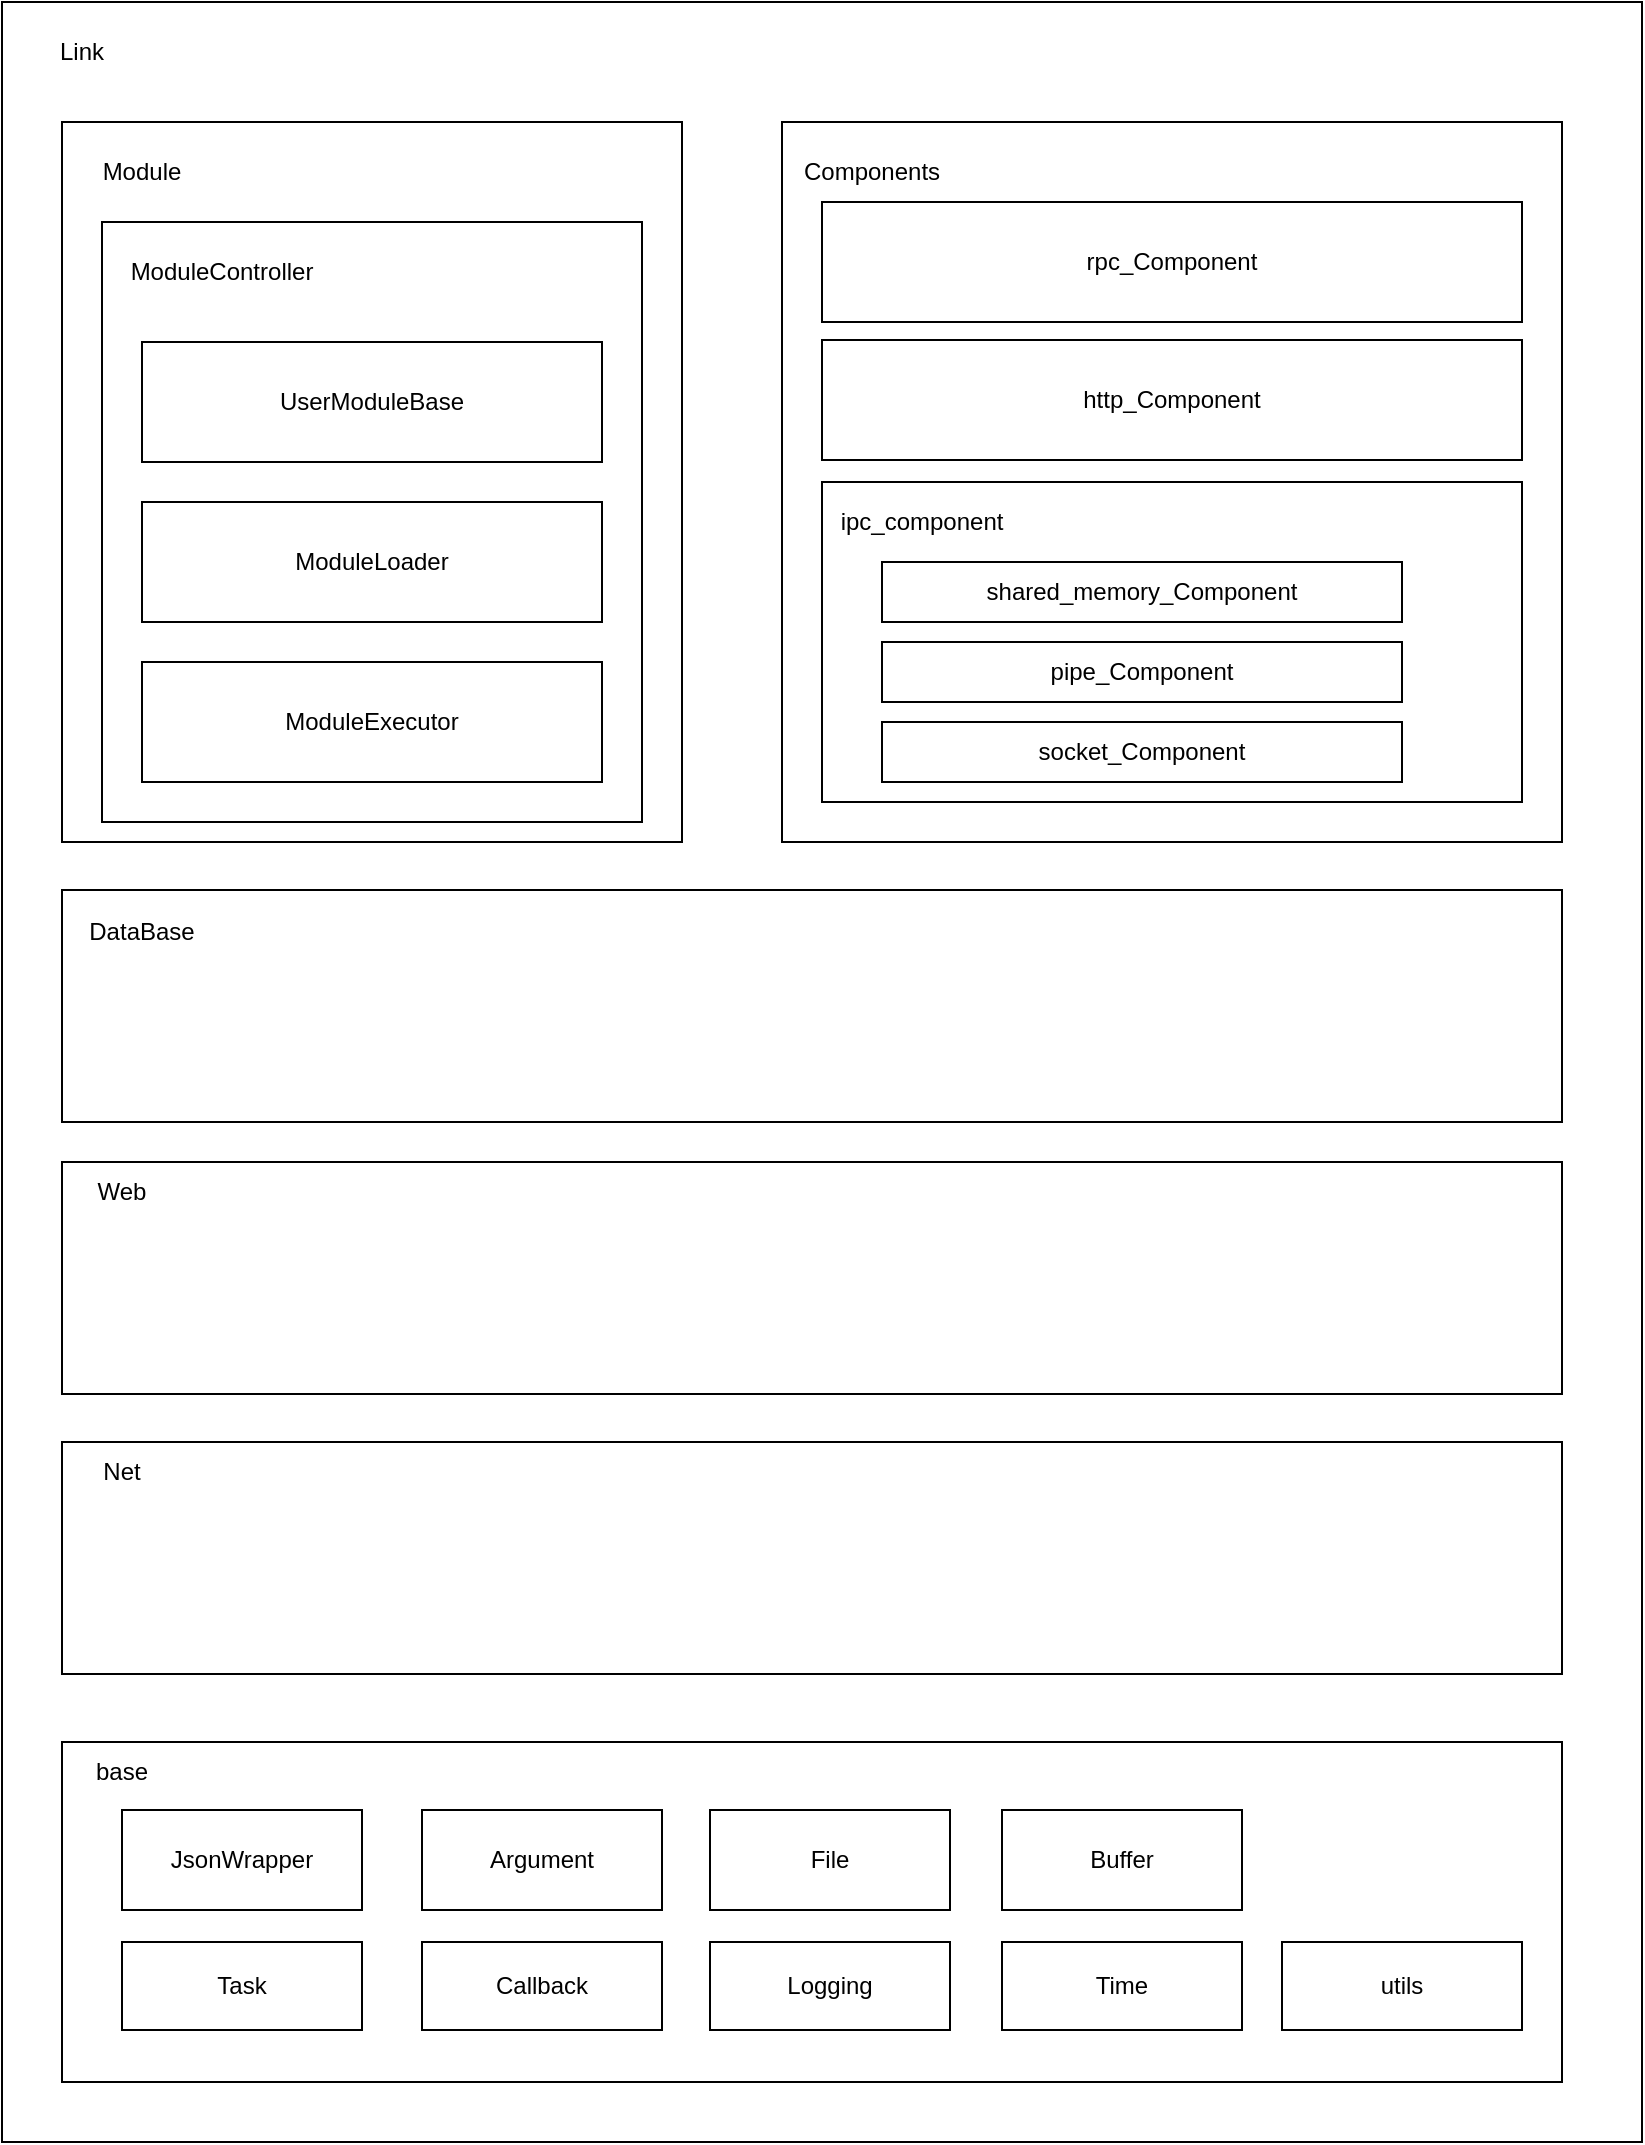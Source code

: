 <mxfile>
    <diagram id="LgyVy9p5riFPf54SSGml" name="architecture">
        <mxGraphModel dx="1458" dy="987" grid="1" gridSize="10" guides="1" tooltips="1" connect="1" arrows="1" fold="1" page="1" pageScale="1" pageWidth="827" pageHeight="1169" math="0" shadow="0">
            <root>
                <mxCell id="0"/>
                <mxCell id="1" parent="0"/>
                <mxCell id="10" value="" style="rounded=0;whiteSpace=wrap;html=1;" parent="1" vertex="1">
                    <mxGeometry x="40" y="30" width="820" height="1070" as="geometry"/>
                </mxCell>
                <mxCell id="11" value="Link" style="text;html=1;strokeColor=none;fillColor=none;align=center;verticalAlign=middle;whiteSpace=wrap;rounded=0;" parent="1" vertex="1">
                    <mxGeometry x="50" y="40" width="60" height="30" as="geometry"/>
                </mxCell>
                <mxCell id="12" value="" style="rounded=0;whiteSpace=wrap;html=1;" parent="1" vertex="1">
                    <mxGeometry x="70" y="90" width="310" height="360" as="geometry"/>
                </mxCell>
                <mxCell id="13" value="Module" style="text;html=1;strokeColor=none;fillColor=none;align=center;verticalAlign=middle;whiteSpace=wrap;rounded=0;" parent="1" vertex="1">
                    <mxGeometry x="80" y="100" width="60" height="30" as="geometry"/>
                </mxCell>
                <mxCell id="14" value="" style="rounded=0;whiteSpace=wrap;html=1;" parent="1" vertex="1">
                    <mxGeometry x="90" y="140" width="270" height="300" as="geometry"/>
                </mxCell>
                <mxCell id="17" value="ModuleController" style="text;html=1;strokeColor=none;fillColor=none;align=center;verticalAlign=middle;whiteSpace=wrap;rounded=0;" parent="1" vertex="1">
                    <mxGeometry x="120" y="150" width="60" height="30" as="geometry"/>
                </mxCell>
                <mxCell id="18" value="ModuleExecutor" style="rounded=0;whiteSpace=wrap;html=1;" parent="1" vertex="1">
                    <mxGeometry x="110" y="360" width="230" height="60" as="geometry"/>
                </mxCell>
                <mxCell id="19" value="ModuleLoader" style="rounded=0;whiteSpace=wrap;html=1;" parent="1" vertex="1">
                    <mxGeometry x="110" y="280" width="230" height="60" as="geometry"/>
                </mxCell>
                <mxCell id="20" value="UserModuleBase" style="rounded=0;whiteSpace=wrap;html=1;" parent="1" vertex="1">
                    <mxGeometry x="110" y="200" width="230" height="60" as="geometry"/>
                </mxCell>
                <mxCell id="21" value="" style="rounded=0;whiteSpace=wrap;html=1;" parent="1" vertex="1">
                    <mxGeometry x="430" y="90" width="390" height="360" as="geometry"/>
                </mxCell>
                <mxCell id="22" value="Components" style="text;html=1;strokeColor=none;fillColor=none;align=center;verticalAlign=middle;whiteSpace=wrap;rounded=0;" parent="1" vertex="1">
                    <mxGeometry x="445" y="100" width="60" height="30" as="geometry"/>
                </mxCell>
                <mxCell id="23" value="" style="rounded=0;whiteSpace=wrap;html=1;" parent="1" vertex="1">
                    <mxGeometry x="450" y="270" width="350" height="160" as="geometry"/>
                </mxCell>
                <mxCell id="24" value="rpc_Component" style="rounded=0;whiteSpace=wrap;html=1;" parent="1" vertex="1">
                    <mxGeometry x="450" y="130" width="350" height="60" as="geometry"/>
                </mxCell>
                <mxCell id="25" value="http_Component" style="rounded=0;whiteSpace=wrap;html=1;" parent="1" vertex="1">
                    <mxGeometry x="450" y="199" width="350" height="60" as="geometry"/>
                </mxCell>
                <mxCell id="27" value="shared_memory_Component" style="rounded=0;whiteSpace=wrap;html=1;" parent="1" vertex="1">
                    <mxGeometry x="480" y="310" width="260" height="30" as="geometry"/>
                </mxCell>
                <mxCell id="28" value="ipc_component" style="text;html=1;strokeColor=none;fillColor=none;align=center;verticalAlign=middle;whiteSpace=wrap;rounded=0;" parent="1" vertex="1">
                    <mxGeometry x="470" y="275" width="60" height="30" as="geometry"/>
                </mxCell>
                <mxCell id="29" value="pipe_Component" style="rounded=0;whiteSpace=wrap;html=1;" parent="1" vertex="1">
                    <mxGeometry x="480" y="350" width="260" height="30" as="geometry"/>
                </mxCell>
                <mxCell id="30" value="" style="rounded=0;whiteSpace=wrap;html=1;" parent="1" vertex="1">
                    <mxGeometry x="70" y="900" width="750" height="170" as="geometry"/>
                </mxCell>
                <mxCell id="31" value="base" style="text;html=1;strokeColor=none;fillColor=none;align=center;verticalAlign=middle;whiteSpace=wrap;rounded=0;" parent="1" vertex="1">
                    <mxGeometry x="70" y="900" width="60" height="30" as="geometry"/>
                </mxCell>
                <mxCell id="32" value="Task" style="rounded=0;whiteSpace=wrap;html=1;" parent="1" vertex="1">
                    <mxGeometry x="100" y="1000" width="120" height="44" as="geometry"/>
                </mxCell>
                <mxCell id="33" value="JsonWrapper" style="rounded=0;whiteSpace=wrap;html=1;" parent="1" vertex="1">
                    <mxGeometry x="100" y="934" width="120" height="50" as="geometry"/>
                </mxCell>
                <mxCell id="34" value="Callback" style="rounded=0;whiteSpace=wrap;html=1;" parent="1" vertex="1">
                    <mxGeometry x="250" y="1000" width="120" height="44" as="geometry"/>
                </mxCell>
                <mxCell id="35" value="Logging" style="rounded=0;whiteSpace=wrap;html=1;" parent="1" vertex="1">
                    <mxGeometry x="394" y="1000" width="120" height="44" as="geometry"/>
                </mxCell>
                <mxCell id="36" value="Time" style="rounded=0;whiteSpace=wrap;html=1;" parent="1" vertex="1">
                    <mxGeometry x="540" y="1000" width="120" height="44" as="geometry"/>
                </mxCell>
                <mxCell id="37" value="utils" style="rounded=0;whiteSpace=wrap;html=1;" parent="1" vertex="1">
                    <mxGeometry x="680" y="1000" width="120" height="44" as="geometry"/>
                </mxCell>
                <mxCell id="38" value="Argument" style="rounded=0;whiteSpace=wrap;html=1;" parent="1" vertex="1">
                    <mxGeometry x="250" y="934" width="120" height="50" as="geometry"/>
                </mxCell>
                <mxCell id="40" value="File" style="rounded=0;whiteSpace=wrap;html=1;" parent="1" vertex="1">
                    <mxGeometry x="394" y="934" width="120" height="50" as="geometry"/>
                </mxCell>
                <mxCell id="41" value="" style="rounded=0;whiteSpace=wrap;html=1;" parent="1" vertex="1">
                    <mxGeometry x="70" y="474" width="750" height="116" as="geometry"/>
                </mxCell>
                <mxCell id="42" value="DataBase" style="text;html=1;strokeColor=none;fillColor=none;align=center;verticalAlign=middle;whiteSpace=wrap;rounded=0;" parent="1" vertex="1">
                    <mxGeometry x="80" y="480" width="60" height="30" as="geometry"/>
                </mxCell>
                <mxCell id="43" value="" style="rounded=0;whiteSpace=wrap;html=1;" parent="1" vertex="1">
                    <mxGeometry x="70" y="610" width="750" height="116" as="geometry"/>
                </mxCell>
                <mxCell id="44" value="Web" style="text;html=1;strokeColor=none;fillColor=none;align=center;verticalAlign=middle;whiteSpace=wrap;rounded=0;" parent="1" vertex="1">
                    <mxGeometry x="70" y="610" width="60" height="30" as="geometry"/>
                </mxCell>
                <mxCell id="45" value="" style="rounded=0;whiteSpace=wrap;html=1;" parent="1" vertex="1">
                    <mxGeometry x="70" y="750" width="750" height="116" as="geometry"/>
                </mxCell>
                <mxCell id="46" value="Net" style="text;html=1;strokeColor=none;fillColor=none;align=center;verticalAlign=middle;whiteSpace=wrap;rounded=0;" parent="1" vertex="1">
                    <mxGeometry x="70" y="750" width="60" height="30" as="geometry"/>
                </mxCell>
                <mxCell id="47" value="Buffer" style="rounded=0;whiteSpace=wrap;html=1;" parent="1" vertex="1">
                    <mxGeometry x="540" y="934" width="120" height="50" as="geometry"/>
                </mxCell>
                <mxCell id="51" value="socket_Component" style="rounded=0;whiteSpace=wrap;html=1;" parent="1" vertex="1">
                    <mxGeometry x="480" y="390" width="260" height="30" as="geometry"/>
                </mxCell>
            </root>
        </mxGraphModel>
    </diagram>
    <diagram id="JJT3adKmF4t2psf9ml5j" name="module">
        <mxGraphModel grid="1" gridSize="10" guides="1" tooltips="1" connect="1" arrows="1" page="1" fold="1" pageScale="1" pageWidth="827" pageHeight="1169" math="0" shadow="0">
            <root>
                <mxCell id="XbeN9in1GbnzsduU7_B5-0"/>
                <mxCell id="XbeN9in1GbnzsduU7_B5-1" parent="XbeN9in1GbnzsduU7_B5-0"/>
                <mxCell id="PYL3zdBYoN4RNc0O12sH-3" value="" style="rounded=0;whiteSpace=wrap;html=1;" parent="XbeN9in1GbnzsduU7_B5-1" vertex="1">
                    <mxGeometry x="80" y="50" width="260" height="470" as="geometry"/>
                </mxCell>
                <mxCell id="jRvDh89OV8ShlTZ4z6kA-7" value="" style="rounded=0;whiteSpace=wrap;html=1;" parent="XbeN9in1GbnzsduU7_B5-1" vertex="1">
                    <mxGeometry x="350" y="50" width="340" height="470" as="geometry"/>
                </mxCell>
                <mxCell id="XbeN9in1GbnzsduU7_B5-2" value="User Module" style="rounded=0;whiteSpace=wrap;html=1;" parent="XbeN9in1GbnzsduU7_B5-1" vertex="1">
                    <mxGeometry x="120" y="90" width="120" height="60" as="geometry"/>
                </mxCell>
                <mxCell id="XbeN9in1GbnzsduU7_B5-3" value="User Module" style="rounded=0;whiteSpace=wrap;html=1;" parent="XbeN9in1GbnzsduU7_B5-1" vertex="1">
                    <mxGeometry x="370" y="90" width="120" height="60" as="geometry"/>
                </mxCell>
                <mxCell id="XbeN9in1GbnzsduU7_B5-5" value="Module Loader" style="rounded=0;whiteSpace=wrap;html=1;" parent="XbeN9in1GbnzsduU7_B5-1" vertex="1">
                    <mxGeometry x="100" y="330" width="220" height="60" as="geometry"/>
                </mxCell>
                <mxCell id="XbeN9in1GbnzsduU7_B5-6" value="User Module" style="rounded=0;whiteSpace=wrap;html=1;" parent="XbeN9in1GbnzsduU7_B5-1" vertex="1">
                    <mxGeometry x="530" y="90" width="120" height="60" as="geometry"/>
                </mxCell>
                <mxCell id="XbeN9in1GbnzsduU7_B5-7" value="Module Loader" style="rounded=0;whiteSpace=wrap;html=1;" parent="XbeN9in1GbnzsduU7_B5-1" vertex="1">
                    <mxGeometry x="370" y="330" width="280" height="60" as="geometry"/>
                </mxCell>
                <mxCell id="XbeN9in1GbnzsduU7_B5-8" value="&lt;span&gt;ModuleController&lt;br&gt;&lt;/span&gt;" style="rounded=0;whiteSpace=wrap;html=1;" parent="XbeN9in1GbnzsduU7_B5-1" vertex="1">
                    <mxGeometry x="100" y="530" width="550" height="60" as="geometry"/>
                </mxCell>
                <mxCell id="2O1xlTzjCVljMS2MvAQ0-1" value="Module Executor" style="rounded=0;whiteSpace=wrap;html=1;fontStyle=0" parent="XbeN9in1GbnzsduU7_B5-1" vertex="1">
                    <mxGeometry x="100" y="440" width="220" height="60" as="geometry"/>
                </mxCell>
                <mxCell id="jRvDh89OV8ShlTZ4z6kA-0" value="&lt;span style=&quot;color: rgba(0 , 0 , 0 , 0) ; font-family: monospace ; font-size: 0px&quot;&gt;%3CmxGraphModel%3E%3Croot%3E%3CmxCell%20id%3D%220%22%2F%3E%3CmxCell%20id%3D%221%22%20parent%3D%220%22%2F%3E%3CmxCell%20id%3D%222%22%20value%3D%22ModuleFactory%22%20style%3D%22rounded%3D0%3BwhiteSpace%3Dwrap%3Bhtml%3D1%3B%22%20vertex%3D%221%22%20parent%3D%221%22%3E%3CmxGeometry%20x%3D%22100%22%20y%3D%22180%22%20width%3D%22520%22%20height%3D%2260%22%20as%3D%22geometry%22%2F%3E%3C%2FmxCell%3E%3C%2Froot%3E%3C%2FmxGraphModel%3E&lt;/span&gt;&lt;span style=&quot;color: rgba(0 , 0 , 0 , 0) ; font-family: monospace ; font-size: 0px&quot;&gt;%3CmxGraphModel%3E%3Croot%3E%3CmxCell%20id%3D%220%22%2F%3E%3CmxCell%20id%3D%221%22%20parent%3D%220%22%2F%3E%3CmxCell%20id%3D%222%22%20value%3D%22ModuleFactory%22%20style%3D%22rounded%3D0%3BwhiteSpace%3Dwrap%3Bhtml%3D1%3B%22%20vertex%3D%221%22%20parent%3D%221%22%3E%3CmxGeometry%20x%3D%22100%22%20y%3D%22180%22%20width%3D%22520%22%20height%3D%2260%22%20as%3D%22geometry%22%2F%3E%3C%2FmxCell%3E%3C%2Froot%3E%3C%2FmxGraphModel%3E&lt;/span&gt;" style="rounded=0;whiteSpace=wrap;html=1;" parent="XbeN9in1GbnzsduU7_B5-1" vertex="1">
                    <mxGeometry x="100" y="170" width="570" height="140" as="geometry"/>
                </mxCell>
                <mxCell id="jRvDh89OV8ShlTZ4z6kA-1" value="ModuleFactory" style="rounded=0;whiteSpace=wrap;html=1;" parent="XbeN9in1GbnzsduU7_B5-1" vertex="1">
                    <mxGeometry x="120" y="230" width="120" height="60" as="geometry"/>
                </mxCell>
                <mxCell id="jRvDh89OV8ShlTZ4z6kA-2" value="ModuleFactory" style="rounded=0;whiteSpace=wrap;html=1;" parent="XbeN9in1GbnzsduU7_B5-1" vertex="1">
                    <mxGeometry x="370" y="230" width="120" height="60" as="geometry"/>
                </mxCell>
                <mxCell id="jRvDh89OV8ShlTZ4z6kA-3" value="ModuleFactory" style="rounded=0;whiteSpace=wrap;html=1;" parent="XbeN9in1GbnzsduU7_B5-1" vertex="1">
                    <mxGeometry x="530" y="230" width="120" height="60" as="geometry"/>
                </mxCell>
                <mxCell id="jRvDh89OV8ShlTZ4z6kA-5" value="Module Register(Singleton)" style="text;html=1;strokeColor=none;fillColor=none;align=center;verticalAlign=middle;whiteSpace=wrap;rounded=0;" parent="XbeN9in1GbnzsduU7_B5-1" vertex="1">
                    <mxGeometry x="100" y="170" width="160" height="30" as="geometry"/>
                </mxCell>
                <mxCell id="PYL3zdBYoN4RNc0O12sH-0" value="Module Executor" style="rounded=0;whiteSpace=wrap;html=1;fontStyle=0" parent="XbeN9in1GbnzsduU7_B5-1" vertex="1">
                    <mxGeometry x="370" y="440" width="280" height="60" as="geometry"/>
                </mxCell>
                <mxCell id="PYL3zdBYoN4RNc0O12sH-6" value="Task Runner 1" style="text;html=1;strokeColor=none;fillColor=none;align=center;verticalAlign=middle;whiteSpace=wrap;rounded=0;" parent="XbeN9in1GbnzsduU7_B5-1" vertex="1">
                    <mxGeometry x="80" y="50" width="90" height="30" as="geometry"/>
                </mxCell>
                <mxCell id="PYL3zdBYoN4RNc0O12sH-7" value="Task Runner 2" style="text;html=1;strokeColor=none;fillColor=none;align=center;verticalAlign=middle;whiteSpace=wrap;rounded=0;" parent="XbeN9in1GbnzsduU7_B5-1" vertex="1">
                    <mxGeometry x="350" y="50" width="90" height="30" as="geometry"/>
                </mxCell>
                <mxCell id="GXodFD7sdriI3j1JUaxQ-2" value="ModuleController" style="swimlane;fontStyle=1;align=center;verticalAlign=top;childLayout=stackLayout;horizontal=1;startSize=26;horizontalStack=0;resizeParent=1;resizeParentMax=0;resizeLast=0;collapsible=1;marginBottom=0;" parent="XbeN9in1GbnzsduU7_B5-1" vertex="1">
                    <mxGeometry x="400" y="830" width="160" height="86" as="geometry"/>
                </mxCell>
                <mxCell id="GXodFD7sdriI3j1JUaxQ-3" value="+ field: type" style="text;strokeColor=none;fillColor=none;align=left;verticalAlign=top;spacingLeft=4;spacingRight=4;overflow=hidden;rotatable=0;points=[[0,0.5],[1,0.5]];portConstraint=eastwest;" parent="GXodFD7sdriI3j1JUaxQ-2" vertex="1">
                    <mxGeometry y="26" width="160" height="26" as="geometry"/>
                </mxCell>
                <mxCell id="GXodFD7sdriI3j1JUaxQ-4" value="" style="line;strokeWidth=1;fillColor=none;align=left;verticalAlign=middle;spacingTop=-1;spacingLeft=3;spacingRight=3;rotatable=0;labelPosition=right;points=[];portConstraint=eastwest;" parent="GXodFD7sdriI3j1JUaxQ-2" vertex="1">
                    <mxGeometry y="52" width="160" height="8" as="geometry"/>
                </mxCell>
                <mxCell id="GXodFD7sdriI3j1JUaxQ-5" value="+ method(type): type" style="text;strokeColor=none;fillColor=none;align=left;verticalAlign=top;spacingLeft=4;spacingRight=4;overflow=hidden;rotatable=0;points=[[0,0.5],[1,0.5]];portConstraint=eastwest;" parent="GXodFD7sdriI3j1JUaxQ-2" vertex="1">
                    <mxGeometry y="60" width="160" height="26" as="geometry"/>
                </mxCell>
                <mxCell id="GXodFD7sdriI3j1JUaxQ-6" value="ModuleExecutor" style="swimlane;fontStyle=1;align=center;verticalAlign=top;childLayout=stackLayout;horizontal=1;startSize=26;horizontalStack=0;resizeParent=1;resizeParentMax=0;resizeLast=0;collapsible=1;marginBottom=0;" parent="XbeN9in1GbnzsduU7_B5-1" vertex="1">
                    <mxGeometry x="640" y="830" width="160" height="86" as="geometry"/>
                </mxCell>
                <mxCell id="GXodFD7sdriI3j1JUaxQ-7" value="+ field: type" style="text;strokeColor=none;fillColor=none;align=left;verticalAlign=top;spacingLeft=4;spacingRight=4;overflow=hidden;rotatable=0;points=[[0,0.5],[1,0.5]];portConstraint=eastwest;" parent="GXodFD7sdriI3j1JUaxQ-6" vertex="1">
                    <mxGeometry y="26" width="160" height="26" as="geometry"/>
                </mxCell>
                <mxCell id="GXodFD7sdriI3j1JUaxQ-8" value="" style="line;strokeWidth=1;fillColor=none;align=left;verticalAlign=middle;spacingTop=-1;spacingLeft=3;spacingRight=3;rotatable=0;labelPosition=right;points=[];portConstraint=eastwest;" parent="GXodFD7sdriI3j1JUaxQ-6" vertex="1">
                    <mxGeometry y="52" width="160" height="8" as="geometry"/>
                </mxCell>
                <mxCell id="GXodFD7sdriI3j1JUaxQ-9" value="+ method(type): type" style="text;strokeColor=none;fillColor=none;align=left;verticalAlign=top;spacingLeft=4;spacingRight=4;overflow=hidden;rotatable=0;points=[[0,0.5],[1,0.5]];portConstraint=eastwest;" parent="GXodFD7sdriI3j1JUaxQ-6" vertex="1">
                    <mxGeometry y="60" width="160" height="26" as="geometry"/>
                </mxCell>
                <mxCell id="GXodFD7sdriI3j1JUaxQ-10" value="ModuleLoader" style="swimlane;fontStyle=1;align=center;verticalAlign=top;childLayout=stackLayout;horizontal=1;startSize=26;horizontalStack=0;resizeParent=1;resizeParentMax=0;resizeLast=0;collapsible=1;marginBottom=0;" parent="XbeN9in1GbnzsduU7_B5-1" vertex="1">
                    <mxGeometry x="640" y="980" width="160" height="86" as="geometry"/>
                </mxCell>
                <mxCell id="GXodFD7sdriI3j1JUaxQ-11" value="+ field: type" style="text;strokeColor=none;fillColor=none;align=left;verticalAlign=top;spacingLeft=4;spacingRight=4;overflow=hidden;rotatable=0;points=[[0,0.5],[1,0.5]];portConstraint=eastwest;" parent="GXodFD7sdriI3j1JUaxQ-10" vertex="1">
                    <mxGeometry y="26" width="160" height="26" as="geometry"/>
                </mxCell>
                <mxCell id="GXodFD7sdriI3j1JUaxQ-12" value="" style="line;strokeWidth=1;fillColor=none;align=left;verticalAlign=middle;spacingTop=-1;spacingLeft=3;spacingRight=3;rotatable=0;labelPosition=right;points=[];portConstraint=eastwest;" parent="GXodFD7sdriI3j1JUaxQ-10" vertex="1">
                    <mxGeometry y="52" width="160" height="8" as="geometry"/>
                </mxCell>
                <mxCell id="GXodFD7sdriI3j1JUaxQ-13" value="+ method(type): type" style="text;strokeColor=none;fillColor=none;align=left;verticalAlign=top;spacingLeft=4;spacingRight=4;overflow=hidden;rotatable=0;points=[[0,0.5],[1,0.5]];portConstraint=eastwest;" parent="GXodFD7sdriI3j1JUaxQ-10" vertex="1">
                    <mxGeometry y="60" width="160" height="26" as="geometry"/>
                </mxCell>
                <mxCell id="GXodFD7sdriI3j1JUaxQ-18" value="UserModule" style="swimlane;fontStyle=1;align=center;verticalAlign=top;childLayout=stackLayout;horizontal=1;startSize=26;horizontalStack=0;resizeParent=1;resizeParentMax=0;resizeLast=0;collapsible=1;marginBottom=0;" parent="XbeN9in1GbnzsduU7_B5-1" vertex="1">
                    <mxGeometry x="1100" y="692" width="160" height="86" as="geometry"/>
                </mxCell>
                <mxCell id="GXodFD7sdriI3j1JUaxQ-19" value="+ field: type" style="text;strokeColor=none;fillColor=none;align=left;verticalAlign=top;spacingLeft=4;spacingRight=4;overflow=hidden;rotatable=0;points=[[0,0.5],[1,0.5]];portConstraint=eastwest;" parent="GXodFD7sdriI3j1JUaxQ-18" vertex="1">
                    <mxGeometry y="26" width="160" height="26" as="geometry"/>
                </mxCell>
                <mxCell id="GXodFD7sdriI3j1JUaxQ-20" value="" style="line;strokeWidth=1;fillColor=none;align=left;verticalAlign=middle;spacingTop=-1;spacingLeft=3;spacingRight=3;rotatable=0;labelPosition=right;points=[];portConstraint=eastwest;" parent="GXodFD7sdriI3j1JUaxQ-18" vertex="1">
                    <mxGeometry y="52" width="160" height="8" as="geometry"/>
                </mxCell>
                <mxCell id="GXodFD7sdriI3j1JUaxQ-21" value="+ method(type): type" style="text;strokeColor=none;fillColor=none;align=left;verticalAlign=top;spacingLeft=4;spacingRight=4;overflow=hidden;rotatable=0;points=[[0,0.5],[1,0.5]];portConstraint=eastwest;" parent="GXodFD7sdriI3j1JUaxQ-18" vertex="1">
                    <mxGeometry y="60" width="160" height="26" as="geometry"/>
                </mxCell>
                <mxCell id="GXodFD7sdriI3j1JUaxQ-22" value="«interface»&lt;br&gt;&lt;b&gt;Module&lt;/b&gt;" style="html=1;" parent="XbeN9in1GbnzsduU7_B5-1" vertex="1">
                    <mxGeometry x="905" y="710" width="110" height="50" as="geometry"/>
                </mxCell>
                <mxCell id="GXodFD7sdriI3j1JUaxQ-27" value="" style="endArrow=block;dashed=1;endFill=0;endSize=12;html=1;entryX=1;entryY=0.5;entryDx=0;entryDy=0;" parent="XbeN9in1GbnzsduU7_B5-1" source="GXodFD7sdriI3j1JUaxQ-18" target="GXodFD7sdriI3j1JUaxQ-22" edge="1">
                    <mxGeometry width="160" relative="1" as="geometry">
                        <mxPoint x="1110" y="928" as="sourcePoint"/>
                        <mxPoint x="1270" y="928" as="targetPoint"/>
                    </mxGeometry>
                </mxCell>
                <mxCell id="GXodFD7sdriI3j1JUaxQ-30" value="" style="endArrow=none;html=1;edgeStyle=orthogonalEdgeStyle;" parent="XbeN9in1GbnzsduU7_B5-1" source="GXodFD7sdriI3j1JUaxQ-10" target="GXodFD7sdriI3j1JUaxQ-22" edge="1">
                    <mxGeometry relative="1" as="geometry">
                        <mxPoint x="1080" y="870" as="sourcePoint"/>
                        <mxPoint x="1110" y="840" as="targetPoint"/>
                        <Array as="points">
                            <mxPoint x="720" y="940"/>
                            <mxPoint x="960" y="940"/>
                        </Array>
                    </mxGeometry>
                </mxCell>
                <mxCell id="GXodFD7sdriI3j1JUaxQ-31" value="parent" style="edgeLabel;resizable=0;html=1;align=left;verticalAlign=bottom;" parent="GXodFD7sdriI3j1JUaxQ-30" connectable="0" vertex="1">
                    <mxGeometry x="-1" relative="1" as="geometry"/>
                </mxCell>
                <mxCell id="GXodFD7sdriI3j1JUaxQ-32" value="child" style="edgeLabel;resizable=0;html=1;align=right;verticalAlign=bottom;" parent="GXodFD7sdriI3j1JUaxQ-30" connectable="0" vertex="1">
                    <mxGeometry x="1" relative="1" as="geometry">
                        <mxPoint y="16" as="offset"/>
                    </mxGeometry>
                </mxCell>
                <mxCell id="GXodFD7sdriI3j1JUaxQ-33" value="" style="endArrow=none;html=1;edgeStyle=orthogonalEdgeStyle;" parent="XbeN9in1GbnzsduU7_B5-1" source="GXodFD7sdriI3j1JUaxQ-2" target="GXodFD7sdriI3j1JUaxQ-10" edge="1">
                    <mxGeometry relative="1" as="geometry">
                        <mxPoint x="1050" y="883.0" as="sourcePoint"/>
                        <mxPoint x="1150" y="883.0" as="targetPoint"/>
                        <Array as="points">
                            <mxPoint x="610" y="890"/>
                            <mxPoint x="610" y="1023"/>
                        </Array>
                    </mxGeometry>
                </mxCell>
                <mxCell id="GXodFD7sdriI3j1JUaxQ-34" value="parent" style="edgeLabel;resizable=0;html=1;align=left;verticalAlign=bottom;" parent="GXodFD7sdriI3j1JUaxQ-33" connectable="0" vertex="1">
                    <mxGeometry x="-1" relative="1" as="geometry"/>
                </mxCell>
                <mxCell id="GXodFD7sdriI3j1JUaxQ-35" value="child" style="edgeLabel;resizable=0;html=1;align=right;verticalAlign=bottom;" parent="GXodFD7sdriI3j1JUaxQ-33" connectable="0" vertex="1">
                    <mxGeometry x="1" relative="1" as="geometry"/>
                </mxCell>
                <mxCell id="GXodFD7sdriI3j1JUaxQ-36" value="" style="endArrow=none;html=1;edgeStyle=orthogonalEdgeStyle;" parent="XbeN9in1GbnzsduU7_B5-1" source="GXodFD7sdriI3j1JUaxQ-2" target="GXodFD7sdriI3j1JUaxQ-6" edge="1">
                    <mxGeometry relative="1" as="geometry">
                        <mxPoint x="810" y="883.0" as="sourcePoint"/>
                        <mxPoint x="890" y="883.0" as="targetPoint"/>
                    </mxGeometry>
                </mxCell>
                <mxCell id="GXodFD7sdriI3j1JUaxQ-37" value="parent" style="edgeLabel;resizable=0;html=1;align=left;verticalAlign=bottom;" parent="GXodFD7sdriI3j1JUaxQ-36" connectable="0" vertex="1">
                    <mxGeometry x="-1" relative="1" as="geometry"/>
                </mxCell>
                <mxCell id="GXodFD7sdriI3j1JUaxQ-38" value="child" style="edgeLabel;resizable=0;html=1;align=right;verticalAlign=bottom;" parent="GXodFD7sdriI3j1JUaxQ-36" connectable="0" vertex="1">
                    <mxGeometry x="1" relative="1" as="geometry"/>
                </mxCell>
                <mxCell id="GXodFD7sdriI3j1JUaxQ-39" value="ModuleRegister" style="swimlane;fontStyle=1;align=center;verticalAlign=top;childLayout=stackLayout;horizontal=1;startSize=26;horizontalStack=0;resizeParent=1;resizeParentMax=0;resizeLast=0;collapsible=1;marginBottom=0;" parent="XbeN9in1GbnzsduU7_B5-1" vertex="1">
                    <mxGeometry x="880" y="980" width="160" height="86" as="geometry"/>
                </mxCell>
                <mxCell id="GXodFD7sdriI3j1JUaxQ-40" value="+ field: type" style="text;strokeColor=none;fillColor=none;align=left;verticalAlign=top;spacingLeft=4;spacingRight=4;overflow=hidden;rotatable=0;points=[[0,0.5],[1,0.5]];portConstraint=eastwest;" parent="GXodFD7sdriI3j1JUaxQ-39" vertex="1">
                    <mxGeometry y="26" width="160" height="26" as="geometry"/>
                </mxCell>
                <mxCell id="GXodFD7sdriI3j1JUaxQ-41" value="" style="line;strokeWidth=1;fillColor=none;align=left;verticalAlign=middle;spacingTop=-1;spacingLeft=3;spacingRight=3;rotatable=0;labelPosition=right;points=[];portConstraint=eastwest;" parent="GXodFD7sdriI3j1JUaxQ-39" vertex="1">
                    <mxGeometry y="52" width="160" height="8" as="geometry"/>
                </mxCell>
                <mxCell id="GXodFD7sdriI3j1JUaxQ-42" value="+ method(type): type" style="text;strokeColor=none;fillColor=none;align=left;verticalAlign=top;spacingLeft=4;spacingRight=4;overflow=hidden;rotatable=0;points=[[0,0.5],[1,0.5]];portConstraint=eastwest;" parent="GXodFD7sdriI3j1JUaxQ-39" vertex="1">
                    <mxGeometry y="60" width="160" height="26" as="geometry"/>
                </mxCell>
                <mxCell id="GXodFD7sdriI3j1JUaxQ-43" value="ModuleFactory" style="swimlane;fontStyle=1;align=center;verticalAlign=top;childLayout=stackLayout;horizontal=1;startSize=26;horizontalStack=0;resizeParent=1;resizeParentMax=0;resizeLast=0;collapsible=1;marginBottom=0;" parent="XbeN9in1GbnzsduU7_B5-1" vertex="1">
                    <mxGeometry x="1111" y="980" width="160" height="86" as="geometry"/>
                </mxCell>
                <mxCell id="GXodFD7sdriI3j1JUaxQ-44" value="+ field: type" style="text;strokeColor=none;fillColor=none;align=left;verticalAlign=top;spacingLeft=4;spacingRight=4;overflow=hidden;rotatable=0;points=[[0,0.5],[1,0.5]];portConstraint=eastwest;" parent="GXodFD7sdriI3j1JUaxQ-43" vertex="1">
                    <mxGeometry y="26" width="160" height="26" as="geometry"/>
                </mxCell>
                <mxCell id="GXodFD7sdriI3j1JUaxQ-45" value="" style="line;strokeWidth=1;fillColor=none;align=left;verticalAlign=middle;spacingTop=-1;spacingLeft=3;spacingRight=3;rotatable=0;labelPosition=right;points=[];portConstraint=eastwest;" parent="GXodFD7sdriI3j1JUaxQ-43" vertex="1">
                    <mxGeometry y="52" width="160" height="8" as="geometry"/>
                </mxCell>
                <mxCell id="GXodFD7sdriI3j1JUaxQ-46" value="+ method(type): type" style="text;strokeColor=none;fillColor=none;align=left;verticalAlign=top;spacingLeft=4;spacingRight=4;overflow=hidden;rotatable=0;points=[[0,0.5],[1,0.5]];portConstraint=eastwest;" parent="GXodFD7sdriI3j1JUaxQ-43" vertex="1">
                    <mxGeometry y="60" width="160" height="26" as="geometry"/>
                </mxCell>
                <mxCell id="GXodFD7sdriI3j1JUaxQ-47" value="" style="endArrow=none;html=1;edgeStyle=orthogonalEdgeStyle;" parent="XbeN9in1GbnzsduU7_B5-1" source="GXodFD7sdriI3j1JUaxQ-39" target="GXodFD7sdriI3j1JUaxQ-43" edge="1">
                    <mxGeometry relative="1" as="geometry">
                        <mxPoint x="790" y="883.0" as="sourcePoint"/>
                        <mxPoint x="890" y="883.0" as="targetPoint"/>
                    </mxGeometry>
                </mxCell>
                <mxCell id="GXodFD7sdriI3j1JUaxQ-48" value="parent" style="edgeLabel;resizable=0;html=1;align=left;verticalAlign=bottom;" parent="GXodFD7sdriI3j1JUaxQ-47" connectable="0" vertex="1">
                    <mxGeometry x="-1" relative="1" as="geometry"/>
                </mxCell>
                <mxCell id="GXodFD7sdriI3j1JUaxQ-49" value="child" style="edgeLabel;resizable=0;html=1;align=right;verticalAlign=bottom;" parent="GXodFD7sdriI3j1JUaxQ-47" connectable="0" vertex="1">
                    <mxGeometry x="1" relative="1" as="geometry"/>
                </mxCell>
                <mxCell id="GXodFD7sdriI3j1JUaxQ-50" value="Use" style="endArrow=open;endSize=12;dashed=1;html=1;" parent="XbeN9in1GbnzsduU7_B5-1" source="GXodFD7sdriI3j1JUaxQ-18" target="GXodFD7sdriI3j1JUaxQ-43" edge="1">
                    <mxGeometry width="160" relative="1" as="geometry">
                        <mxPoint x="1000" y="800" as="sourcePoint"/>
                        <mxPoint x="1160" y="800" as="targetPoint"/>
                        <Array as="points">
                            <mxPoint x="1180" y="860"/>
                        </Array>
                    </mxGeometry>
                </mxCell>
                <mxCell id="GXodFD7sdriI3j1JUaxQ-52" value="Use" style="endArrow=open;endSize=12;dashed=1;html=1;exitX=0.5;exitY=0;exitDx=0;exitDy=0;entryX=0;entryY=0.5;entryDx=0;entryDy=0;" parent="XbeN9in1GbnzsduU7_B5-1" source="GXodFD7sdriI3j1JUaxQ-6" target="GXodFD7sdriI3j1JUaxQ-22" edge="1">
                    <mxGeometry width="160" relative="1" as="geometry">
                        <mxPoint x="1193.59" y="850" as="sourcePoint"/>
                        <mxPoint x="1361.003" y="1095" as="targetPoint"/>
                        <Array as="points">
                            <mxPoint x="720" y="735"/>
                        </Array>
                    </mxGeometry>
                </mxCell>
                <mxCell id="GXodFD7sdriI3j1JUaxQ-53" value="NodeLauncher" style="swimlane;fontStyle=1;align=center;verticalAlign=top;childLayout=stackLayout;horizontal=1;startSize=26;horizontalStack=0;resizeParent=1;resizeParentMax=0;resizeLast=0;collapsible=1;marginBottom=0;" parent="XbeN9in1GbnzsduU7_B5-1" vertex="1">
                    <mxGeometry x="140" y="830" width="160" height="86" as="geometry"/>
                </mxCell>
                <mxCell id="GXodFD7sdriI3j1JUaxQ-54" value="+ field: type" style="text;strokeColor=none;fillColor=none;align=left;verticalAlign=top;spacingLeft=4;spacingRight=4;overflow=hidden;rotatable=0;points=[[0,0.5],[1,0.5]];portConstraint=eastwest;" parent="GXodFD7sdriI3j1JUaxQ-53" vertex="1">
                    <mxGeometry y="26" width="160" height="26" as="geometry"/>
                </mxCell>
                <mxCell id="GXodFD7sdriI3j1JUaxQ-55" value="" style="line;strokeWidth=1;fillColor=none;align=left;verticalAlign=middle;spacingTop=-1;spacingLeft=3;spacingRight=3;rotatable=0;labelPosition=right;points=[];portConstraint=eastwest;" parent="GXodFD7sdriI3j1JUaxQ-53" vertex="1">
                    <mxGeometry y="52" width="160" height="8" as="geometry"/>
                </mxCell>
                <mxCell id="GXodFD7sdriI3j1JUaxQ-56" value="+ method(type): type" style="text;strokeColor=none;fillColor=none;align=left;verticalAlign=top;spacingLeft=4;spacingRight=4;overflow=hidden;rotatable=0;points=[[0,0.5],[1,0.5]];portConstraint=eastwest;" parent="GXodFD7sdriI3j1JUaxQ-53" vertex="1">
                    <mxGeometry y="60" width="160" height="26" as="geometry"/>
                </mxCell>
                <mxCell id="GXodFD7sdriI3j1JUaxQ-57" value="" style="endArrow=none;html=1;edgeStyle=orthogonalEdgeStyle;" parent="XbeN9in1GbnzsduU7_B5-1" source="GXodFD7sdriI3j1JUaxQ-53" target="GXodFD7sdriI3j1JUaxQ-2" edge="1">
                    <mxGeometry relative="1" as="geometry">
                        <mxPoint x="570" y="883" as="sourcePoint"/>
                        <mxPoint x="650" y="883" as="targetPoint"/>
                    </mxGeometry>
                </mxCell>
                <mxCell id="GXodFD7sdriI3j1JUaxQ-58" value="parent" style="edgeLabel;resizable=0;html=1;align=left;verticalAlign=bottom;" parent="GXodFD7sdriI3j1JUaxQ-57" connectable="0" vertex="1">
                    <mxGeometry x="-1" relative="1" as="geometry"/>
                </mxCell>
                <mxCell id="GXodFD7sdriI3j1JUaxQ-59" value="child" style="edgeLabel;resizable=0;html=1;align=right;verticalAlign=bottom;" parent="GXodFD7sdriI3j1JUaxQ-57" connectable="0" vertex="1">
                    <mxGeometry x="1" relative="1" as="geometry"/>
                </mxCell>
                <mxCell id="Wdd2k-mdM4gKdhDyQZvG-0" value="Use" style="endArrow=open;endSize=12;dashed=1;html=1;" edge="1" parent="XbeN9in1GbnzsduU7_B5-1" source="GXodFD7sdriI3j1JUaxQ-10" target="GXodFD7sdriI3j1JUaxQ-39">
                    <mxGeometry width="160" relative="1" as="geometry">
                        <mxPoint x="1190" y="788" as="sourcePoint"/>
                        <mxPoint x="1198.098" y="990" as="targetPoint"/>
                        <Array as="points"/>
                    </mxGeometry>
                </mxCell>
            </root>
        </mxGraphModel>
    </diagram>
    <diagram id="etldEG0JA2wfgX6HaUno" name="net">
        <mxGraphModel dx="1458" dy="1075" grid="1" gridSize="10" guides="1" tooltips="1" connect="1" arrows="1" fold="1" page="1" pageScale="1" pageWidth="827" pageHeight="1169" math="0" shadow="0">
            <root>
                <mxCell id="ftMXj6eSEE1kT3inIIqJ-0"/>
                <mxCell id="ftMXj6eSEE1kT3inIIqJ-1" parent="ftMXj6eSEE1kT3inIIqJ-0"/>
                <mxCell id="4TrKeG3onhLN2Qmhdyq9-0" value="Socket" style="swimlane;fontStyle=1;align=center;verticalAlign=top;childLayout=stackLayout;horizontal=1;startSize=26;horizontalStack=0;resizeParent=1;resizeParentMax=0;resizeLast=0;collapsible=1;marginBottom=0;" vertex="1" parent="ftMXj6eSEE1kT3inIIqJ-1">
                    <mxGeometry x="880" y="700" width="160" height="86" as="geometry"/>
                </mxCell>
                <mxCell id="4TrKeG3onhLN2Qmhdyq9-1" value="+ field: type" style="text;strokeColor=none;fillColor=none;align=left;verticalAlign=top;spacingLeft=4;spacingRight=4;overflow=hidden;rotatable=0;points=[[0,0.5],[1,0.5]];portConstraint=eastwest;" vertex="1" parent="4TrKeG3onhLN2Qmhdyq9-0">
                    <mxGeometry y="26" width="160" height="26" as="geometry"/>
                </mxCell>
                <mxCell id="4TrKeG3onhLN2Qmhdyq9-2" value="" style="line;strokeWidth=1;fillColor=none;align=left;verticalAlign=middle;spacingTop=-1;spacingLeft=3;spacingRight=3;rotatable=0;labelPosition=right;points=[];portConstraint=eastwest;" vertex="1" parent="4TrKeG3onhLN2Qmhdyq9-0">
                    <mxGeometry y="52" width="160" height="8" as="geometry"/>
                </mxCell>
                <mxCell id="4TrKeG3onhLN2Qmhdyq9-3" value="+ method(type): type" style="text;strokeColor=none;fillColor=none;align=left;verticalAlign=top;spacingLeft=4;spacingRight=4;overflow=hidden;rotatable=0;points=[[0,0.5],[1,0.5]];portConstraint=eastwest;" vertex="1" parent="4TrKeG3onhLN2Qmhdyq9-0">
                    <mxGeometry y="60" width="160" height="26" as="geometry"/>
                </mxCell>
                <mxCell id="4TrKeG3onhLN2Qmhdyq9-9" value="SocketPosix" style="swimlane;fontStyle=1;align=center;verticalAlign=top;childLayout=stackLayout;horizontal=1;startSize=26;horizontalStack=0;resizeParent=1;resizeParentMax=0;resizeLast=0;collapsible=1;marginBottom=0;" vertex="1" parent="ftMXj6eSEE1kT3inIIqJ-1">
                    <mxGeometry x="650" y="700" width="160" height="86" as="geometry"/>
                </mxCell>
                <mxCell id="4TrKeG3onhLN2Qmhdyq9-10" value="+ field: type" style="text;strokeColor=none;fillColor=none;align=left;verticalAlign=top;spacingLeft=4;spacingRight=4;overflow=hidden;rotatable=0;points=[[0,0.5],[1,0.5]];portConstraint=eastwest;" vertex="1" parent="4TrKeG3onhLN2Qmhdyq9-9">
                    <mxGeometry y="26" width="160" height="26" as="geometry"/>
                </mxCell>
                <mxCell id="4TrKeG3onhLN2Qmhdyq9-11" value="" style="line;strokeWidth=1;fillColor=none;align=left;verticalAlign=middle;spacingTop=-1;spacingLeft=3;spacingRight=3;rotatable=0;labelPosition=right;points=[];portConstraint=eastwest;" vertex="1" parent="4TrKeG3onhLN2Qmhdyq9-9">
                    <mxGeometry y="52" width="160" height="8" as="geometry"/>
                </mxCell>
                <mxCell id="4TrKeG3onhLN2Qmhdyq9-12" value="+ method(type): type" style="text;strokeColor=none;fillColor=none;align=left;verticalAlign=top;spacingLeft=4;spacingRight=4;overflow=hidden;rotatable=0;points=[[0,0.5],[1,0.5]];portConstraint=eastwest;" vertex="1" parent="4TrKeG3onhLN2Qmhdyq9-9">
                    <mxGeometry y="60" width="160" height="26" as="geometry"/>
                </mxCell>
                <mxCell id="4TrKeG3onhLN2Qmhdyq9-13" value="TCPSocketPosix" style="swimlane;fontStyle=1;align=center;verticalAlign=top;childLayout=stackLayout;horizontal=1;startSize=26;horizontalStack=0;resizeParent=1;resizeParentMax=0;resizeLast=0;collapsible=1;marginBottom=0;" vertex="1" parent="ftMXj6eSEE1kT3inIIqJ-1">
                    <mxGeometry x="420" y="700" width="160" height="86" as="geometry"/>
                </mxCell>
                <mxCell id="4TrKeG3onhLN2Qmhdyq9-14" value="+ field: type" style="text;strokeColor=none;fillColor=none;align=left;verticalAlign=top;spacingLeft=4;spacingRight=4;overflow=hidden;rotatable=0;points=[[0,0.5],[1,0.5]];portConstraint=eastwest;" vertex="1" parent="4TrKeG3onhLN2Qmhdyq9-13">
                    <mxGeometry y="26" width="160" height="26" as="geometry"/>
                </mxCell>
                <mxCell id="4TrKeG3onhLN2Qmhdyq9-15" value="" style="line;strokeWidth=1;fillColor=none;align=left;verticalAlign=middle;spacingTop=-1;spacingLeft=3;spacingRight=3;rotatable=0;labelPosition=right;points=[];portConstraint=eastwest;" vertex="1" parent="4TrKeG3onhLN2Qmhdyq9-13">
                    <mxGeometry y="52" width="160" height="8" as="geometry"/>
                </mxCell>
                <mxCell id="4TrKeG3onhLN2Qmhdyq9-16" value="+ method(type): type" style="text;strokeColor=none;fillColor=none;align=left;verticalAlign=top;spacingLeft=4;spacingRight=4;overflow=hidden;rotatable=0;points=[[0,0.5],[1,0.5]];portConstraint=eastwest;" vertex="1" parent="4TrKeG3onhLN2Qmhdyq9-13">
                    <mxGeometry y="60" width="160" height="26" as="geometry"/>
                </mxCell>
                <mxCell id="4TrKeG3onhLN2Qmhdyq9-17" value="TcpServerSocket" style="swimlane;fontStyle=1;align=center;verticalAlign=top;childLayout=stackLayout;horizontal=1;startSize=26;horizontalStack=0;resizeParent=1;resizeParentMax=0;resizeLast=0;collapsible=1;marginBottom=0;" vertex="1" parent="ftMXj6eSEE1kT3inIIqJ-1">
                    <mxGeometry x="150" y="585" width="160" height="86" as="geometry"/>
                </mxCell>
                <mxCell id="4TrKeG3onhLN2Qmhdyq9-18" value="+ field: type" style="text;strokeColor=none;fillColor=none;align=left;verticalAlign=top;spacingLeft=4;spacingRight=4;overflow=hidden;rotatable=0;points=[[0,0.5],[1,0.5]];portConstraint=eastwest;" vertex="1" parent="4TrKeG3onhLN2Qmhdyq9-17">
                    <mxGeometry y="26" width="160" height="26" as="geometry"/>
                </mxCell>
                <mxCell id="4TrKeG3onhLN2Qmhdyq9-19" value="" style="line;strokeWidth=1;fillColor=none;align=left;verticalAlign=middle;spacingTop=-1;spacingLeft=3;spacingRight=3;rotatable=0;labelPosition=right;points=[];portConstraint=eastwest;" vertex="1" parent="4TrKeG3onhLN2Qmhdyq9-17">
                    <mxGeometry y="52" width="160" height="8" as="geometry"/>
                </mxCell>
                <mxCell id="4TrKeG3onhLN2Qmhdyq9-20" value="+ method(type): type" style="text;strokeColor=none;fillColor=none;align=left;verticalAlign=top;spacingLeft=4;spacingRight=4;overflow=hidden;rotatable=0;points=[[0,0.5],[1,0.5]];portConstraint=eastwest;" vertex="1" parent="4TrKeG3onhLN2Qmhdyq9-17">
                    <mxGeometry y="60" width="160" height="26" as="geometry"/>
                </mxCell>
                <mxCell id="4TrKeG3onhLN2Qmhdyq9-21" value="TCPClientSocket" style="swimlane;fontStyle=1;align=center;verticalAlign=top;childLayout=stackLayout;horizontal=1;startSize=26;horizontalStack=0;resizeParent=1;resizeParentMax=0;resizeLast=0;collapsible=1;marginBottom=0;" vertex="1" parent="ftMXj6eSEE1kT3inIIqJ-1">
                    <mxGeometry x="150" y="740" width="160" height="86" as="geometry"/>
                </mxCell>
                <mxCell id="4TrKeG3onhLN2Qmhdyq9-22" value="+ field: type" style="text;strokeColor=none;fillColor=none;align=left;verticalAlign=top;spacingLeft=4;spacingRight=4;overflow=hidden;rotatable=0;points=[[0,0.5],[1,0.5]];portConstraint=eastwest;" vertex="1" parent="4TrKeG3onhLN2Qmhdyq9-21">
                    <mxGeometry y="26" width="160" height="26" as="geometry"/>
                </mxCell>
                <mxCell id="4TrKeG3onhLN2Qmhdyq9-23" value="" style="line;strokeWidth=1;fillColor=none;align=left;verticalAlign=middle;spacingTop=-1;spacingLeft=3;spacingRight=3;rotatable=0;labelPosition=right;points=[];portConstraint=eastwest;" vertex="1" parent="4TrKeG3onhLN2Qmhdyq9-21">
                    <mxGeometry y="52" width="160" height="8" as="geometry"/>
                </mxCell>
                <mxCell id="4TrKeG3onhLN2Qmhdyq9-24" value="+ method(type): type" style="text;strokeColor=none;fillColor=none;align=left;verticalAlign=top;spacingLeft=4;spacingRight=4;overflow=hidden;rotatable=0;points=[[0,0.5],[1,0.5]];portConstraint=eastwest;" vertex="1" parent="4TrKeG3onhLN2Qmhdyq9-21">
                    <mxGeometry y="60" width="160" height="26" as="geometry"/>
                </mxCell>
                <mxCell id="b1Ng6rcd3HWVqyu3R2Iy-0" value="" style="endArrow=none;html=1;edgeStyle=orthogonalEdgeStyle;" edge="1" parent="ftMXj6eSEE1kT3inIIqJ-1" source="4TrKeG3onhLN2Qmhdyq9-13" target="4TrKeG3onhLN2Qmhdyq9-9">
                    <mxGeometry relative="1" as="geometry">
                        <mxPoint x="300" y="873" as="sourcePoint"/>
                        <mxPoint x="400" y="873" as="targetPoint"/>
                    </mxGeometry>
                </mxCell>
                <mxCell id="b1Ng6rcd3HWVqyu3R2Iy-1" value="parent" style="edgeLabel;resizable=0;html=1;align=left;verticalAlign=bottom;" connectable="0" vertex="1" parent="b1Ng6rcd3HWVqyu3R2Iy-0">
                    <mxGeometry x="-1" relative="1" as="geometry"/>
                </mxCell>
                <mxCell id="b1Ng6rcd3HWVqyu3R2Iy-2" value="child" style="edgeLabel;resizable=0;html=1;align=right;verticalAlign=bottom;" connectable="0" vertex="1" parent="b1Ng6rcd3HWVqyu3R2Iy-0">
                    <mxGeometry x="1" relative="1" as="geometry"/>
                </mxCell>
                <mxCell id="b1Ng6rcd3HWVqyu3R2Iy-3" value="" style="endArrow=none;html=1;edgeStyle=orthogonalEdgeStyle;" edge="1" parent="ftMXj6eSEE1kT3inIIqJ-1" source="4TrKeG3onhLN2Qmhdyq9-17" target="4TrKeG3onhLN2Qmhdyq9-13">
                    <mxGeometry relative="1" as="geometry">
                        <mxPoint x="590" y="753" as="sourcePoint"/>
                        <mxPoint x="700" y="753" as="targetPoint"/>
                        <Array as="points">
                            <mxPoint x="360" y="628"/>
                            <mxPoint x="360" y="720"/>
                        </Array>
                    </mxGeometry>
                </mxCell>
                <mxCell id="b1Ng6rcd3HWVqyu3R2Iy-4" value="parent" style="edgeLabel;resizable=0;html=1;align=left;verticalAlign=bottom;" connectable="0" vertex="1" parent="b1Ng6rcd3HWVqyu3R2Iy-3">
                    <mxGeometry x="-1" relative="1" as="geometry"/>
                </mxCell>
                <mxCell id="b1Ng6rcd3HWVqyu3R2Iy-5" value="child" style="edgeLabel;resizable=0;html=1;align=right;verticalAlign=bottom;" connectable="0" vertex="1" parent="b1Ng6rcd3HWVqyu3R2Iy-3">
                    <mxGeometry x="1" relative="1" as="geometry"/>
                </mxCell>
                <mxCell id="b1Ng6rcd3HWVqyu3R2Iy-6" value="" style="endArrow=none;html=1;edgeStyle=orthogonalEdgeStyle;" edge="1" parent="ftMXj6eSEE1kT3inIIqJ-1" source="4TrKeG3onhLN2Qmhdyq9-21" target="4TrKeG3onhLN2Qmhdyq9-13">
                    <mxGeometry relative="1" as="geometry">
                        <mxPoint x="320" y="638" as="sourcePoint"/>
                        <mxPoint x="510" y="710" as="targetPoint"/>
                        <Array as="points">
                            <mxPoint x="365" y="783"/>
                            <mxPoint x="365" y="760"/>
                        </Array>
                    </mxGeometry>
                </mxCell>
                <mxCell id="b1Ng6rcd3HWVqyu3R2Iy-7" value="parent" style="edgeLabel;resizable=0;html=1;align=left;verticalAlign=bottom;" connectable="0" vertex="1" parent="b1Ng6rcd3HWVqyu3R2Iy-6">
                    <mxGeometry x="-1" relative="1" as="geometry"/>
                </mxCell>
                <mxCell id="b1Ng6rcd3HWVqyu3R2Iy-8" value="child" style="edgeLabel;resizable=0;html=1;align=right;verticalAlign=bottom;" connectable="0" vertex="1" parent="b1Ng6rcd3HWVqyu3R2Iy-6">
                    <mxGeometry x="1" relative="1" as="geometry"/>
                </mxCell>
                <mxCell id="b1Ng6rcd3HWVqyu3R2Iy-9" value="ServerSocket" style="swimlane;fontStyle=1;align=center;verticalAlign=top;childLayout=stackLayout;horizontal=1;startSize=26;horizontalStack=0;resizeParent=1;resizeParentMax=0;resizeLast=0;collapsible=1;marginBottom=0;" vertex="1" parent="ftMXj6eSEE1kT3inIIqJ-1">
                    <mxGeometry x="150" y="440" width="160" height="86" as="geometry"/>
                </mxCell>
                <mxCell id="b1Ng6rcd3HWVqyu3R2Iy-10" value="+ field: type" style="text;strokeColor=none;fillColor=none;align=left;verticalAlign=top;spacingLeft=4;spacingRight=4;overflow=hidden;rotatable=0;points=[[0,0.5],[1,0.5]];portConstraint=eastwest;" vertex="1" parent="b1Ng6rcd3HWVqyu3R2Iy-9">
                    <mxGeometry y="26" width="160" height="26" as="geometry"/>
                </mxCell>
                <mxCell id="b1Ng6rcd3HWVqyu3R2Iy-11" value="" style="line;strokeWidth=1;fillColor=none;align=left;verticalAlign=middle;spacingTop=-1;spacingLeft=3;spacingRight=3;rotatable=0;labelPosition=right;points=[];portConstraint=eastwest;" vertex="1" parent="b1Ng6rcd3HWVqyu3R2Iy-9">
                    <mxGeometry y="52" width="160" height="8" as="geometry"/>
                </mxCell>
                <mxCell id="b1Ng6rcd3HWVqyu3R2Iy-12" value="+ method(type): type" style="text;strokeColor=none;fillColor=none;align=left;verticalAlign=top;spacingLeft=4;spacingRight=4;overflow=hidden;rotatable=0;points=[[0,0.5],[1,0.5]];portConstraint=eastwest;" vertex="1" parent="b1Ng6rcd3HWVqyu3R2Iy-9">
                    <mxGeometry y="60" width="160" height="26" as="geometry"/>
                </mxCell>
                <mxCell id="b1Ng6rcd3HWVqyu3R2Iy-14" value="ClientSocket" style="swimlane;fontStyle=1;align=center;verticalAlign=top;childLayout=stackLayout;horizontal=1;startSize=26;horizontalStack=0;resizeParent=1;resizeParentMax=0;resizeLast=0;collapsible=1;marginBottom=0;" vertex="1" parent="ftMXj6eSEE1kT3inIIqJ-1">
                    <mxGeometry x="150" y="880" width="160" height="86" as="geometry"/>
                </mxCell>
                <mxCell id="b1Ng6rcd3HWVqyu3R2Iy-15" value="+ field: type" style="text;strokeColor=none;fillColor=none;align=left;verticalAlign=top;spacingLeft=4;spacingRight=4;overflow=hidden;rotatable=0;points=[[0,0.5],[1,0.5]];portConstraint=eastwest;" vertex="1" parent="b1Ng6rcd3HWVqyu3R2Iy-14">
                    <mxGeometry y="26" width="160" height="26" as="geometry"/>
                </mxCell>
                <mxCell id="b1Ng6rcd3HWVqyu3R2Iy-16" value="" style="line;strokeWidth=1;fillColor=none;align=left;verticalAlign=middle;spacingTop=-1;spacingLeft=3;spacingRight=3;rotatable=0;labelPosition=right;points=[];portConstraint=eastwest;" vertex="1" parent="b1Ng6rcd3HWVqyu3R2Iy-14">
                    <mxGeometry y="52" width="160" height="8" as="geometry"/>
                </mxCell>
                <mxCell id="b1Ng6rcd3HWVqyu3R2Iy-17" value="+ method(type): type" style="text;strokeColor=none;fillColor=none;align=left;verticalAlign=top;spacingLeft=4;spacingRight=4;overflow=hidden;rotatable=0;points=[[0,0.5],[1,0.5]];portConstraint=eastwest;" vertex="1" parent="b1Ng6rcd3HWVqyu3R2Iy-14">
                    <mxGeometry y="60" width="160" height="26" as="geometry"/>
                </mxCell>
                <mxCell id="pDJXhTseUuXCTn1rT1FN-0" value="" style="endArrow=block;dashed=1;endFill=0;endSize=12;html=1;" edge="1" parent="ftMXj6eSEE1kT3inIIqJ-1" source="4TrKeG3onhLN2Qmhdyq9-17" target="b1Ng6rcd3HWVqyu3R2Iy-9">
                    <mxGeometry width="160" relative="1" as="geometry">
                        <mxPoint x="1100" y="735" as="sourcePoint"/>
                        <mxPoint x="1015" y="735" as="targetPoint"/>
                    </mxGeometry>
                </mxCell>
                <mxCell id="pDJXhTseUuXCTn1rT1FN-1" value="" style="endArrow=block;dashed=1;endFill=0;endSize=12;html=1;" edge="1" parent="ftMXj6eSEE1kT3inIIqJ-1" source="4TrKeG3onhLN2Qmhdyq9-21" target="b1Ng6rcd3HWVqyu3R2Iy-14">
                    <mxGeometry width="160" relative="1" as="geometry">
                        <mxPoint x="240" y="595" as="sourcePoint"/>
                        <mxPoint x="240" y="536" as="targetPoint"/>
                    </mxGeometry>
                </mxCell>
            </root>
        </mxGraphModel>
    </diagram>
</mxfile>
